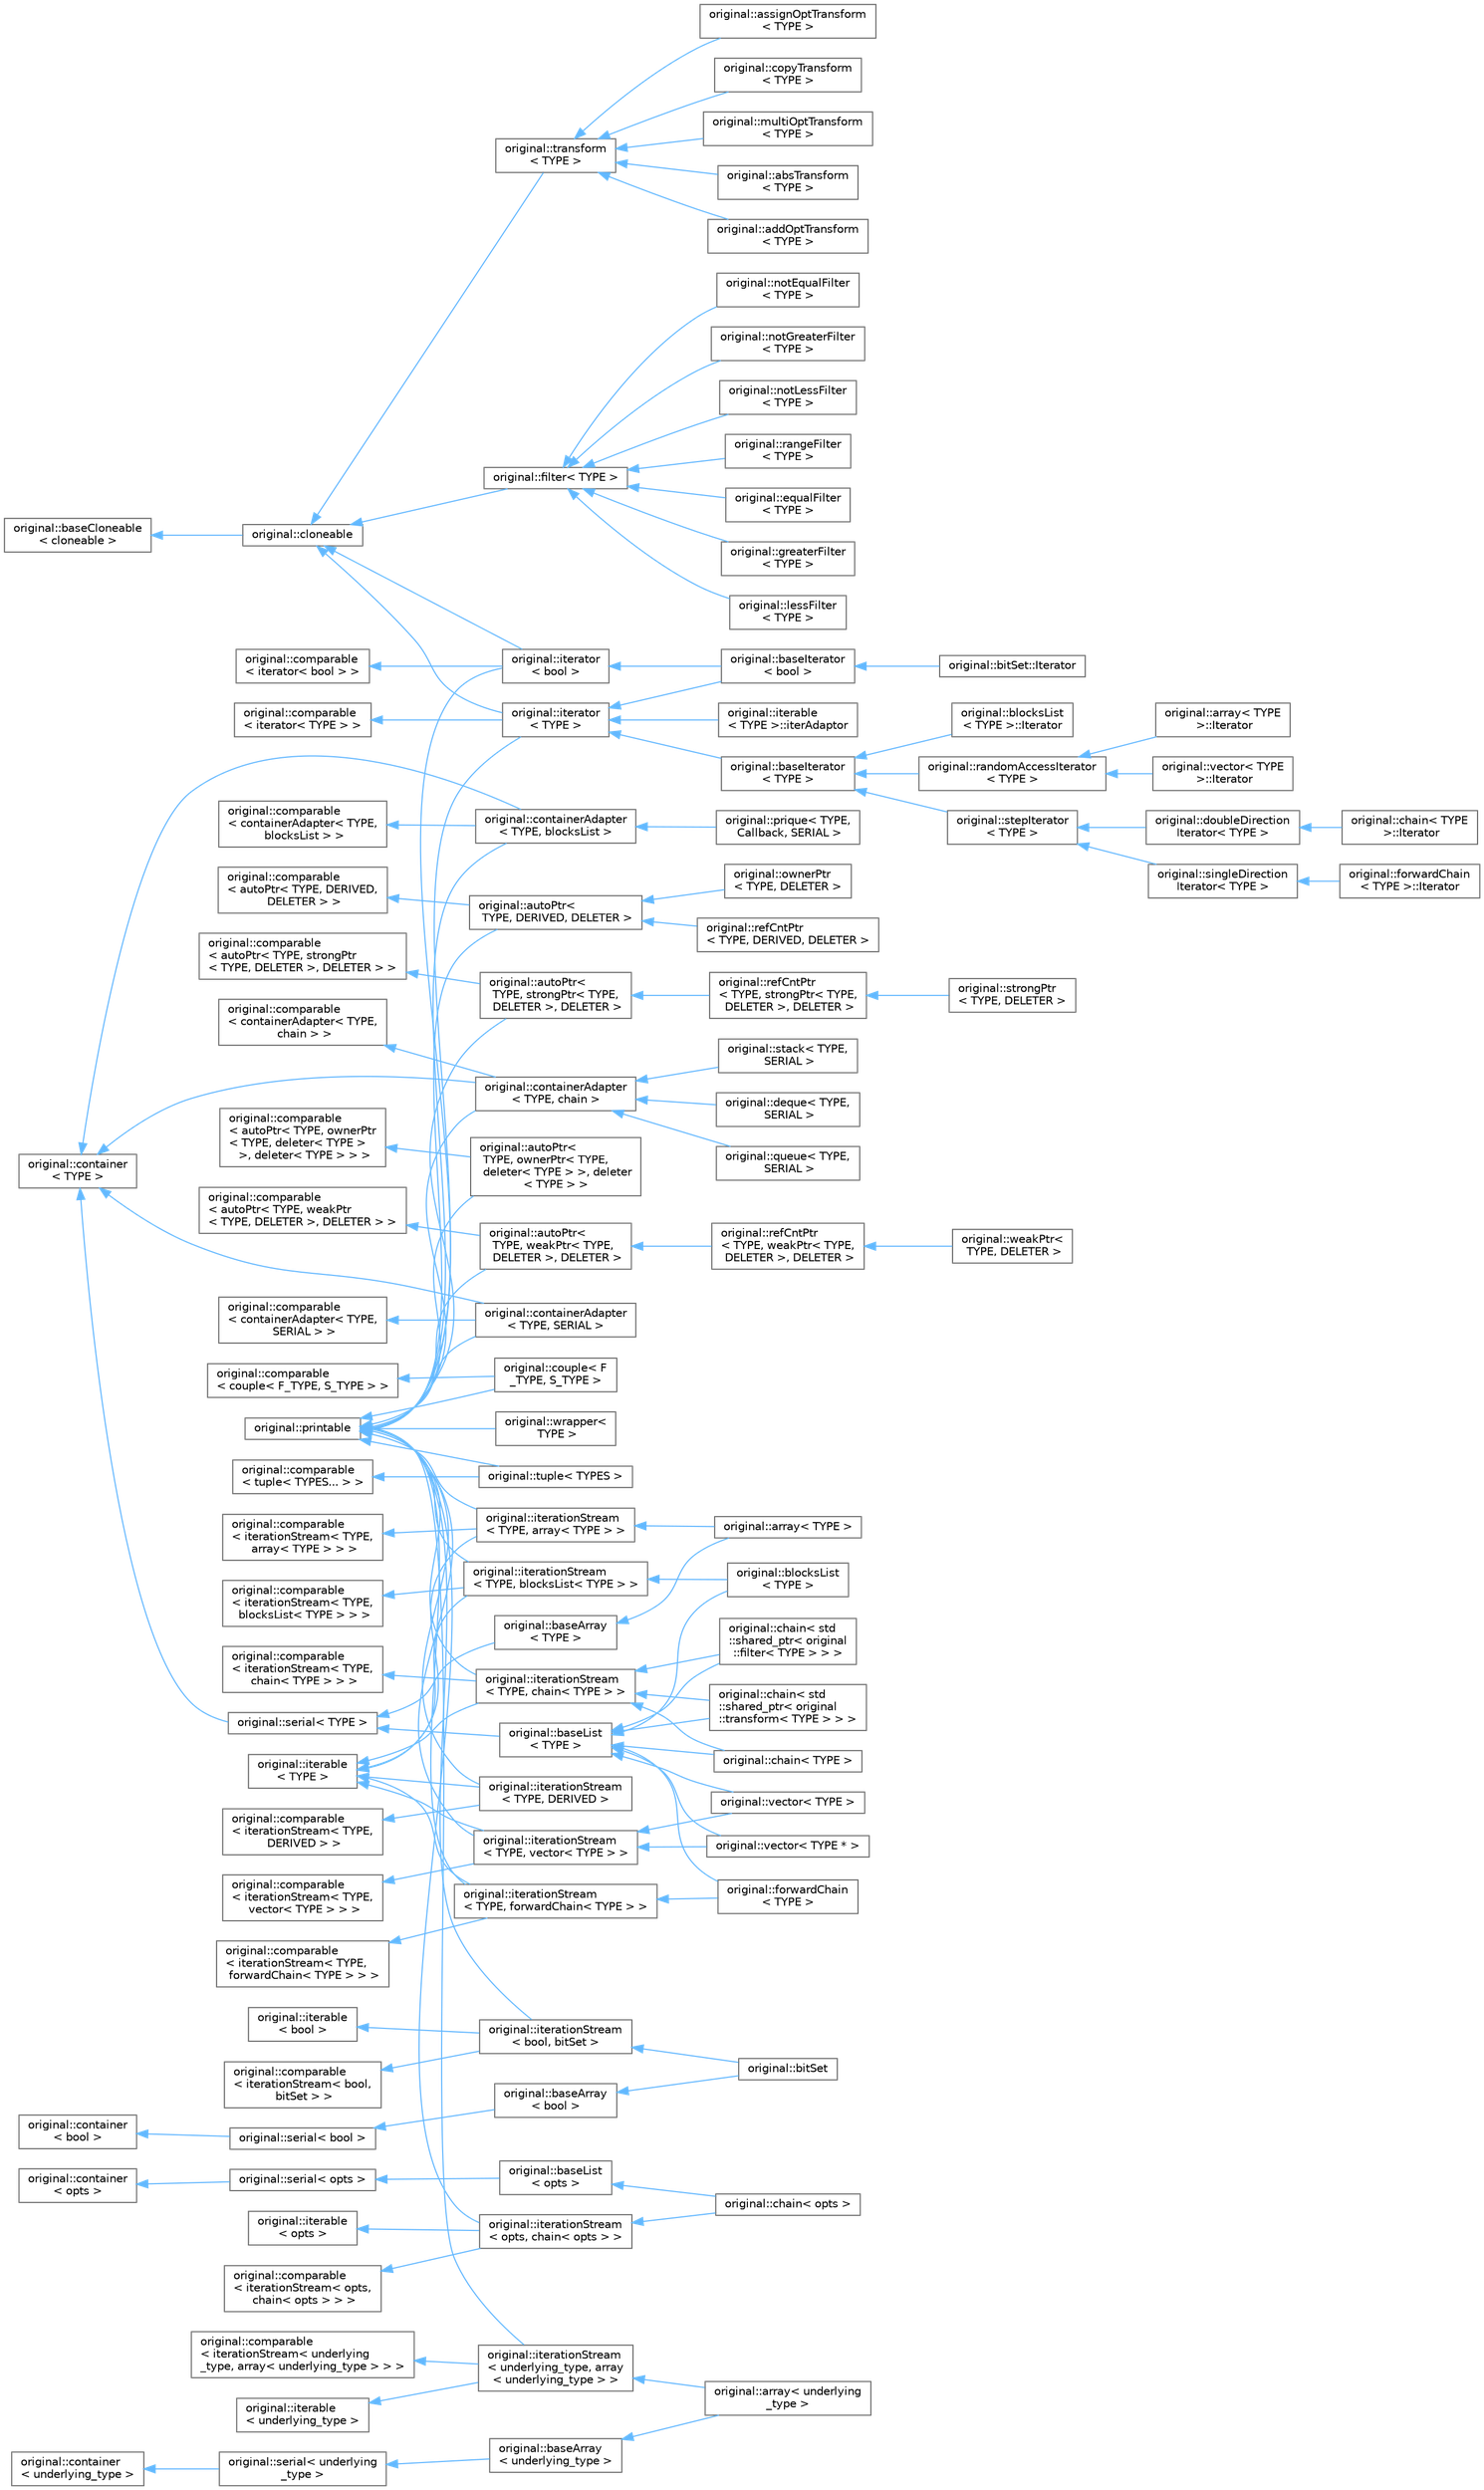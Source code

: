 digraph "Graphical Class Hierarchy"
{
 // LATEX_PDF_SIZE
  bgcolor="transparent";
  edge [fontname=Helvetica,fontsize=10,labelfontname=Helvetica,labelfontsize=10];
  node [fontname=Helvetica,fontsize=10,shape=box,height=0.2,width=0.4];
  rankdir="LR";
  Node0 [id="Node000000",label="original::baseCloneable\l\< cloneable \>",height=0.2,width=0.4,color="grey40", fillcolor="white", style="filled",URL="$classoriginal_1_1base_cloneable.html",tooltip=" "];
  Node0 -> Node1 [id="edge1_Node000000_Node000001",dir="back",color="steelblue1",style="solid",tooltip=" "];
  Node1 [id="Node000001",label="original::cloneable",height=0.2,width=0.4,color="grey40", fillcolor="white", style="filled",URL="$classoriginal_1_1cloneable.html",tooltip="Concrete cloneable class with custom cloning behavior."];
  Node1 -> Node2 [id="edge2_Node000001_Node000002",dir="back",color="steelblue1",style="solid",tooltip=" "];
  Node2 [id="Node000002",label="original::iterator\l\< bool \>",height=0.2,width=0.4,color="grey40", fillcolor="white", style="filled",URL="$classoriginal_1_1iterator.html",tooltip=" "];
  Node2 -> Node3 [id="edge3_Node000002_Node000003",dir="back",color="steelblue1",style="solid",tooltip=" "];
  Node3 [id="Node000003",label="original::baseIterator\l\< bool \>",height=0.2,width=0.4,color="grey40", fillcolor="white", style="filled",URL="$classoriginal_1_1base_iterator.html",tooltip=" "];
  Node3 -> Node4 [id="edge4_Node000003_Node000004",dir="back",color="steelblue1",style="solid",tooltip=" "];
  Node4 [id="Node000004",label="original::bitSet::Iterator",height=0.2,width=0.4,color="grey40", fillcolor="white", style="filled",URL="$classoriginal_1_1bit_set_1_1_iterator.html",tooltip="An iterator for traversing the bits in a bitSet."];
  Node1 -> Node95 [id="edge5_Node000001_Node000095",dir="back",color="steelblue1",style="solid",tooltip=" "];
  Node95 [id="Node000095",label="original::filter\< TYPE \>",height=0.2,width=0.4,color="grey40", fillcolor="white", style="filled",URL="$classoriginal_1_1filter.html",tooltip="Base class for filter operations."];
  Node95 -> Node96 [id="edge6_Node000095_Node000096",dir="back",color="steelblue1",style="solid",tooltip=" "];
  Node96 [id="Node000096",label="original::equalFilter\l\< TYPE \>",height=0.2,width=0.4,color="grey40", fillcolor="white", style="filled",URL="$classoriginal_1_1equal_filter.html",tooltip="A filter that checks if an element is equal to a target value."];
  Node95 -> Node97 [id="edge7_Node000095_Node000097",dir="back",color="steelblue1",style="solid",tooltip=" "];
  Node97 [id="Node000097",label="original::greaterFilter\l\< TYPE \>",height=0.2,width=0.4,color="grey40", fillcolor="white", style="filled",URL="$classoriginal_1_1greater_filter.html",tooltip="A filter that checks if an element is greater than a target value."];
  Node95 -> Node98 [id="edge8_Node000095_Node000098",dir="back",color="steelblue1",style="solid",tooltip=" "];
  Node98 [id="Node000098",label="original::lessFilter\l\< TYPE \>",height=0.2,width=0.4,color="grey40", fillcolor="white", style="filled",URL="$classoriginal_1_1less_filter.html",tooltip="A filter that checks if an element is less than a target value."];
  Node95 -> Node99 [id="edge9_Node000095_Node000099",dir="back",color="steelblue1",style="solid",tooltip=" "];
  Node99 [id="Node000099",label="original::notEqualFilter\l\< TYPE \>",height=0.2,width=0.4,color="grey40", fillcolor="white", style="filled",URL="$classoriginal_1_1not_equal_filter.html",tooltip="A filter that checks if an element is not equal to a target value."];
  Node95 -> Node100 [id="edge10_Node000095_Node000100",dir="back",color="steelblue1",style="solid",tooltip=" "];
  Node100 [id="Node000100",label="original::notGreaterFilter\l\< TYPE \>",height=0.2,width=0.4,color="grey40", fillcolor="white", style="filled",URL="$classoriginal_1_1not_greater_filter.html",tooltip="A filter that checks if an element is less than or equal to a target value."];
  Node95 -> Node101 [id="edge11_Node000095_Node000101",dir="back",color="steelblue1",style="solid",tooltip=" "];
  Node101 [id="Node000101",label="original::notLessFilter\l\< TYPE \>",height=0.2,width=0.4,color="grey40", fillcolor="white", style="filled",URL="$classoriginal_1_1not_less_filter.html",tooltip="A filter that checks if an element is greater than or equal to a target value."];
  Node95 -> Node102 [id="edge12_Node000095_Node000102",dir="back",color="steelblue1",style="solid",tooltip=" "];
  Node102 [id="Node000102",label="original::rangeFilter\l\< TYPE \>",height=0.2,width=0.4,color="grey40", fillcolor="white", style="filled",URL="$classoriginal_1_1range_filter.html",tooltip="A filter that checks if an element lies within a specified range."];
  Node1 -> Node5 [id="edge13_Node000001_Node000005",dir="back",color="steelblue1",style="solid",tooltip=" "];
  Node5 [id="Node000005",label="original::iterator\l\< TYPE \>",height=0.2,width=0.4,color="grey40", fillcolor="white", style="filled",URL="$classoriginal_1_1iterator.html",tooltip="Base iterator interface that supports common operations for iteration."];
  Node5 -> Node3 [id="edge14_Node000005_Node000003",dir="back",color="steelblue1",style="solid",tooltip=" "];
  Node5 -> Node6 [id="edge15_Node000005_Node000006",dir="back",color="steelblue1",style="solid",tooltip=" "];
  Node6 [id="Node000006",label="original::baseIterator\l\< TYPE \>",height=0.2,width=0.4,color="grey40", fillcolor="white", style="filled",URL="$classoriginal_1_1base_iterator.html",tooltip="A base class for basic iterators."];
  Node6 -> Node7 [id="edge16_Node000006_Node000007",dir="back",color="steelblue1",style="solid",tooltip=" "];
  Node7 [id="Node000007",label="original::blocksList\l\< TYPE \>::Iterator",height=0.2,width=0.4,color="grey40", fillcolor="white", style="filled",URL="$classoriginal_1_1blocks_list_1_1_iterator.html",tooltip="Iterator for blocksList, supports forward and backward iteration."];
  Node6 -> Node8 [id="edge17_Node000006_Node000008",dir="back",color="steelblue1",style="solid",tooltip=" "];
  Node8 [id="Node000008",label="original::randomAccessIterator\l\< TYPE \>",height=0.2,width=0.4,color="grey40", fillcolor="white", style="filled",URL="$classoriginal_1_1random_access_iterator.html",tooltip="Abstract base class for random-access iterators."];
  Node8 -> Node9 [id="edge18_Node000008_Node000009",dir="back",color="steelblue1",style="solid",tooltip=" "];
  Node9 [id="Node000009",label="original::array\< TYPE\l \>::Iterator",height=0.2,width=0.4,color="grey40", fillcolor="white", style="filled",URL="$classoriginal_1_1array_1_1_iterator.html",tooltip="Iterator for the array class that supports random access."];
  Node8 -> Node10 [id="edge19_Node000008_Node000010",dir="back",color="steelblue1",style="solid",tooltip=" "];
  Node10 [id="Node000010",label="original::vector\< TYPE\l \>::Iterator",height=0.2,width=0.4,color="grey40", fillcolor="white", style="filled",URL="$classoriginal_1_1vector_1_1_iterator.html",tooltip="Random access iterator implementation for vector."];
  Node6 -> Node11 [id="edge20_Node000006_Node000011",dir="back",color="steelblue1",style="solid",tooltip=" "];
  Node11 [id="Node000011",label="original::stepIterator\l\< TYPE \>",height=0.2,width=0.4,color="grey40", fillcolor="white", style="filled",URL="$classoriginal_1_1step_iterator.html",tooltip="Abstract base class for step iterators."];
  Node11 -> Node12 [id="edge21_Node000011_Node000012",dir="back",color="steelblue1",style="solid",tooltip=" "];
  Node12 [id="Node000012",label="original::doubleDirection\lIterator\< TYPE \>",height=0.2,width=0.4,color="grey40", fillcolor="white", style="filled",URL="$classoriginal_1_1double_direction_iterator.html",tooltip="Abstract base class for double-direction iterators."];
  Node12 -> Node13 [id="edge22_Node000012_Node000013",dir="back",color="steelblue1",style="solid",tooltip=" "];
  Node13 [id="Node000013",label="original::chain\< TYPE\l \>::Iterator",height=0.2,width=0.4,color="grey40", fillcolor="white", style="filled",URL="$classoriginal_1_1chain_1_1_iterator.html",tooltip="Bidirectional iterator implementation for chain."];
  Node11 -> Node14 [id="edge23_Node000011_Node000014",dir="back",color="steelblue1",style="solid",tooltip=" "];
  Node14 [id="Node000014",label="original::singleDirection\lIterator\< TYPE \>",height=0.2,width=0.4,color="grey40", fillcolor="white", style="filled",URL="$classoriginal_1_1single_direction_iterator.html",tooltip="Abstract base class for single-direction iterators."];
  Node14 -> Node15 [id="edge24_Node000014_Node000015",dir="back",color="steelblue1",style="solid",tooltip=" "];
  Node15 [id="Node000015",label="original::forwardChain\l\< TYPE \>::Iterator",height=0.2,width=0.4,color="grey40", fillcolor="white", style="filled",URL="$classoriginal_1_1forward_chain_1_1_iterator.html",tooltip="Iterator for forwardChain, supports single-direction traversal."];
  Node5 -> Node16 [id="edge25_Node000005_Node000016",dir="back",color="steelblue1",style="solid",tooltip=" "];
  Node16 [id="Node000016",label="original::iterable\l\< TYPE \>::iterAdaptor",height=0.2,width=0.4,color="grey40", fillcolor="white", style="filled",URL="$classoriginal_1_1iterable_1_1iter_adaptor.html",tooltip="An iterator adapter for the iterable container."];
  Node1 -> Node103 [id="edge26_Node000001_Node000103",dir="back",color="steelblue1",style="solid",tooltip=" "];
  Node103 [id="Node000103",label="original::transform\l\< TYPE \>",height=0.2,width=0.4,color="grey40", fillcolor="white", style="filled",URL="$classoriginal_1_1transform.html",tooltip="Base class for transformation operations."];
  Node103 -> Node104 [id="edge27_Node000103_Node000104",dir="back",color="steelblue1",style="solid",tooltip=" "];
  Node104 [id="Node000104",label="original::absTransform\l\< TYPE \>",height=0.2,width=0.4,color="grey40", fillcolor="white", style="filled",URL="$classoriginal_1_1abs_transform.html",tooltip="Transformation that converts an element to its absolute value."];
  Node103 -> Node105 [id="edge28_Node000103_Node000105",dir="back",color="steelblue1",style="solid",tooltip=" "];
  Node105 [id="Node000105",label="original::addOptTransform\l\< TYPE \>",height=0.2,width=0.4,color="grey40", fillcolor="white", style="filled",URL="$classoriginal_1_1add_opt_transform.html",tooltip="Transformation that adds a given value to an element."];
  Node103 -> Node106 [id="edge29_Node000103_Node000106",dir="back",color="steelblue1",style="solid",tooltip=" "];
  Node106 [id="Node000106",label="original::assignOptTransform\l\< TYPE \>",height=0.2,width=0.4,color="grey40", fillcolor="white", style="filled",URL="$classoriginal_1_1assign_opt_transform.html",tooltip="Transformation that assigns a specified value to an element."];
  Node103 -> Node107 [id="edge30_Node000103_Node000107",dir="back",color="steelblue1",style="solid",tooltip=" "];
  Node107 [id="Node000107",label="original::copyTransform\l\< TYPE \>",height=0.2,width=0.4,color="grey40", fillcolor="white", style="filled",URL="$classoriginal_1_1copy_transform.html",tooltip="Transformation that copies an element into a container."];
  Node103 -> Node108 [id="edge31_Node000103_Node000108",dir="back",color="steelblue1",style="solid",tooltip=" "];
  Node108 [id="Node000108",label="original::multiOptTransform\l\< TYPE \>",height=0.2,width=0.4,color="grey40", fillcolor="white", style="filled",URL="$classoriginal_1_1multi_opt_transform.html",tooltip="Transformation that multiplies an element by a given value."];
  Node88 [id="Node000088",label="original::comparable\l\< autoPtr\< TYPE, DERIVED,\l DELETER \> \>",height=0.2,width=0.4,color="grey40", fillcolor="white", style="filled",URL="$classoriginal_1_1comparable.html",tooltip=" "];
  Node88 -> Node85 [id="edge32_Node000088_Node000085",dir="back",color="steelblue1",style="solid",tooltip=" "];
  Node85 [id="Node000085",label="original::autoPtr\<\l TYPE, DERIVED, DELETER \>",height=0.2,width=0.4,color="grey40", fillcolor="white", style="filled",URL="$classoriginal_1_1auto_ptr.html",tooltip="Base smart pointer with reference counting."];
  Node85 -> Node86 [id="edge33_Node000085_Node000086",dir="back",color="steelblue1",style="solid",tooltip=" "];
  Node86 [id="Node000086",label="original::ownerPtr\l\< TYPE, DELETER \>",height=0.2,width=0.4,color="grey40", fillcolor="white", style="filled",URL="$classoriginal_1_1owner_ptr.html",tooltip="Unique ownership smart pointer with move semantics."];
  Node85 -> Node87 [id="edge34_Node000085_Node000087",dir="back",color="steelblue1",style="solid",tooltip=" "];
  Node87 [id="Node000087",label="original::refCntPtr\l\< TYPE, DERIVED, DELETER \>",height=0.2,width=0.4,color="grey40", fillcolor="white", style="filled",URL="$classoriginal_1_1ref_cnt_ptr.html",tooltip="Base class for reference-counted pointers."];
  Node20 [id="Node000020",label="original::comparable\l\< autoPtr\< TYPE, ownerPtr\l\< TYPE, deleter\< TYPE \>\l \>, deleter\< TYPE \> \> \>",height=0.2,width=0.4,color="grey40", fillcolor="white", style="filled",URL="$classoriginal_1_1comparable.html",tooltip=" "];
  Node20 -> Node19 [id="edge35_Node000020_Node000019",dir="back",color="steelblue1",style="solid",tooltip=" "];
  Node19 [id="Node000019",label="original::autoPtr\<\l TYPE, ownerPtr\< TYPE,\l deleter\< TYPE \> \>, deleter\l\< TYPE \> \>",height=0.2,width=0.4,color="grey40", fillcolor="white", style="filled",URL="$classoriginal_1_1auto_ptr.html",tooltip=" "];
  Node24 [id="Node000024",label="original::comparable\l\< autoPtr\< TYPE, strongPtr\l\< TYPE, DELETER \>, DELETER \> \>",height=0.2,width=0.4,color="grey40", fillcolor="white", style="filled",URL="$classoriginal_1_1comparable.html",tooltip=" "];
  Node24 -> Node21 [id="edge36_Node000024_Node000021",dir="back",color="steelblue1",style="solid",tooltip=" "];
  Node21 [id="Node000021",label="original::autoPtr\<\l TYPE, strongPtr\< TYPE,\l DELETER \>, DELETER \>",height=0.2,width=0.4,color="grey40", fillcolor="white", style="filled",URL="$classoriginal_1_1auto_ptr.html",tooltip=" "];
  Node21 -> Node22 [id="edge37_Node000021_Node000022",dir="back",color="steelblue1",style="solid",tooltip=" "];
  Node22 [id="Node000022",label="original::refCntPtr\l\< TYPE, strongPtr\< TYPE,\l DELETER \>, DELETER \>",height=0.2,width=0.4,color="grey40", fillcolor="white", style="filled",URL="$classoriginal_1_1ref_cnt_ptr.html",tooltip=" "];
  Node22 -> Node23 [id="edge38_Node000022_Node000023",dir="back",color="steelblue1",style="solid",tooltip=" "];
  Node23 [id="Node000023",label="original::strongPtr\l\< TYPE, DELETER \>",height=0.2,width=0.4,color="grey40", fillcolor="white", style="filled",URL="$classoriginal_1_1strong_ptr.html",tooltip="Shared ownership smart pointer with strong references."];
  Node28 [id="Node000028",label="original::comparable\l\< autoPtr\< TYPE, weakPtr\l\< TYPE, DELETER \>, DELETER \> \>",height=0.2,width=0.4,color="grey40", fillcolor="white", style="filled",URL="$classoriginal_1_1comparable.html",tooltip=" "];
  Node28 -> Node25 [id="edge39_Node000028_Node000025",dir="back",color="steelblue1",style="solid",tooltip=" "];
  Node25 [id="Node000025",label="original::autoPtr\<\l TYPE, weakPtr\< TYPE,\l DELETER \>, DELETER \>",height=0.2,width=0.4,color="grey40", fillcolor="white", style="filled",URL="$classoriginal_1_1auto_ptr.html",tooltip=" "];
  Node25 -> Node26 [id="edge40_Node000025_Node000026",dir="back",color="steelblue1",style="solid",tooltip=" "];
  Node26 [id="Node000026",label="original::refCntPtr\l\< TYPE, weakPtr\< TYPE,\l DELETER \>, DELETER \>",height=0.2,width=0.4,color="grey40", fillcolor="white", style="filled",URL="$classoriginal_1_1ref_cnt_ptr.html",tooltip=" "];
  Node26 -> Node27 [id="edge41_Node000026_Node000027",dir="back",color="steelblue1",style="solid",tooltip=" "];
  Node27 [id="Node000027",label="original::weakPtr\<\l TYPE, DELETER \>",height=0.2,width=0.4,color="grey40", fillcolor="white", style="filled",URL="$classoriginal_1_1weak_ptr.html",tooltip="Non-owning reference to shared resource."];
  Node37 [id="Node000037",label="original::comparable\l\< containerAdapter\< TYPE,\l blocksList \> \>",height=0.2,width=0.4,color="grey40", fillcolor="white", style="filled",URL="$classoriginal_1_1comparable.html",tooltip=" "];
  Node37 -> Node35 [id="edge42_Node000037_Node000035",dir="back",color="steelblue1",style="solid",tooltip=" "];
  Node35 [id="Node000035",label="original::containerAdapter\l\< TYPE, blocksList \>",height=0.2,width=0.4,color="grey40", fillcolor="white", style="filled",URL="$classoriginal_1_1container_adapter.html",tooltip=" "];
  Node35 -> Node36 [id="edge43_Node000035_Node000036",dir="back",color="steelblue1",style="solid",tooltip=" "];
  Node36 [id="Node000036",label="original::prique\< TYPE,\l Callback, SERIAL \>",height=0.2,width=0.4,color="grey40", fillcolor="white", style="filled",URL="$classoriginal_1_1prique.html",tooltip="Heap-based priority queue container."];
  Node33 [id="Node000033",label="original::comparable\l\< containerAdapter\< TYPE,\l chain \> \>",height=0.2,width=0.4,color="grey40", fillcolor="white", style="filled",URL="$classoriginal_1_1comparable.html",tooltip=" "];
  Node33 -> Node29 [id="edge44_Node000033_Node000029",dir="back",color="steelblue1",style="solid",tooltip=" "];
  Node29 [id="Node000029",label="original::containerAdapter\l\< TYPE, chain \>",height=0.2,width=0.4,color="grey40", fillcolor="white", style="filled",URL="$classoriginal_1_1container_adapter.html",tooltip=" "];
  Node29 -> Node30 [id="edge45_Node000029_Node000030",dir="back",color="steelblue1",style="solid",tooltip=" "];
  Node30 [id="Node000030",label="original::deque\< TYPE,\l SERIAL \>",height=0.2,width=0.4,color="grey40", fillcolor="white", style="filled",URL="$classoriginal_1_1deque.html",tooltip="Double-ended queue container adapter."];
  Node29 -> Node31 [id="edge46_Node000029_Node000031",dir="back",color="steelblue1",style="solid",tooltip=" "];
  Node31 [id="Node000031",label="original::queue\< TYPE,\l SERIAL \>",height=0.2,width=0.4,color="grey40", fillcolor="white", style="filled",URL="$classoriginal_1_1queue.html",tooltip="First-In-First-Out (FIFO) container adapter <TYPE, SERIAL>"];
  Node29 -> Node32 [id="edge47_Node000029_Node000032",dir="back",color="steelblue1",style="solid",tooltip=" "];
  Node32 [id="Node000032",label="original::stack\< TYPE,\l SERIAL \>",height=0.2,width=0.4,color="grey40", fillcolor="white", style="filled",URL="$classoriginal_1_1stack.html",tooltip="Last-In-First-Out (LIFO) container adapter <TYPE, SERIAL>"];
  Node39 [id="Node000039",label="original::comparable\l\< containerAdapter\< TYPE,\l SERIAL \> \>",height=0.2,width=0.4,color="grey40", fillcolor="white", style="filled",URL="$classoriginal_1_1comparable.html",tooltip=" "];
  Node39 -> Node38 [id="edge48_Node000039_Node000038",dir="back",color="steelblue1",style="solid",tooltip=" "];
  Node38 [id="Node000038",label="original::containerAdapter\l\< TYPE, SERIAL \>",height=0.2,width=0.4,color="grey40", fillcolor="white", style="filled",URL="$classoriginal_1_1container_adapter.html",tooltip="Adapter class that provides unified interface for various container types."];
  Node90 [id="Node000090",label="original::comparable\l\< couple\< F_TYPE, S_TYPE \> \>",height=0.2,width=0.4,color="grey40", fillcolor="white", style="filled",URL="$classoriginal_1_1comparable.html",tooltip=" "];
  Node90 -> Node89 [id="edge49_Node000090_Node000089",dir="back",color="steelblue1",style="solid",tooltip=" "];
  Node89 [id="Node000089",label="original::couple\< F\l_TYPE, S_TYPE \>",height=0.2,width=0.4,color="grey40", fillcolor="white", style="filled",URL="$classoriginal_1_1couple.html",tooltip="Container for two heterogeneous elements."];
  Node69 [id="Node000069",label="original::comparable\l\< iterationStream\< bool,\l bitSet \> \>",height=0.2,width=0.4,color="grey40", fillcolor="white", style="filled",URL="$classoriginal_1_1comparable.html",tooltip=" "];
  Node69 -> Node64 [id="edge50_Node000069_Node000064",dir="back",color="steelblue1",style="solid",tooltip=" "];
  Node64 [id="Node000064",label="original::iterationStream\l\< bool, bitSet \>",height=0.2,width=0.4,color="grey40", fillcolor="white", style="filled",URL="$classoriginal_1_1iteration_stream.html",tooltip=" "];
  Node64 -> Node65 [id="edge51_Node000064_Node000065",dir="back",color="steelblue1",style="solid",tooltip=" "];
  Node65 [id="Node000065",label="original::bitSet",height=0.2,width=0.4,color="grey40", fillcolor="white", style="filled",URL="$classoriginal_1_1bit_set.html",tooltip="A class representing a set of bits, offering functionality to manipulate and query individual bits."];
  Node83 [id="Node000083",label="original::comparable\l\< iterationStream\< opts,\l chain\< opts \> \> \>",height=0.2,width=0.4,color="grey40", fillcolor="white", style="filled",URL="$classoriginal_1_1comparable.html",tooltip=" "];
  Node83 -> Node78 [id="edge52_Node000083_Node000078",dir="back",color="steelblue1",style="solid",tooltip=" "];
  Node78 [id="Node000078",label="original::iterationStream\l\< opts, chain\< opts \> \>",height=0.2,width=0.4,color="grey40", fillcolor="white", style="filled",URL="$classoriginal_1_1iteration_stream.html",tooltip=" "];
  Node78 -> Node79 [id="edge53_Node000078_Node000079",dir="back",color="steelblue1",style="solid",tooltip=" "];
  Node79 [id="Node000079",label="original::chain\< opts \>",height=0.2,width=0.4,color="grey40", fillcolor="white", style="filled",URL="$classoriginal_1_1chain.html",tooltip=" "];
  Node44 [id="Node000044",label="original::comparable\l\< iterationStream\< TYPE,\l array\< TYPE \> \> \>",height=0.2,width=0.4,color="grey40", fillcolor="white", style="filled",URL="$classoriginal_1_1comparable.html",tooltip=" "];
  Node44 -> Node43 [id="edge54_Node000044_Node000043",dir="back",color="steelblue1",style="solid",tooltip=" "];
  Node43 [id="Node000043",label="original::iterationStream\l\< TYPE, array\< TYPE \> \>",height=0.2,width=0.4,color="grey40", fillcolor="white", style="filled",URL="$classoriginal_1_1iteration_stream.html",tooltip=" "];
  Node43 -> Node42 [id="edge55_Node000043_Node000042",dir="back",color="steelblue1",style="solid",tooltip=" "];
  Node42 [id="Node000042",label="original::array\< TYPE \>",height=0.2,width=0.4,color="grey40", fillcolor="white", style="filled",URL="$classoriginal_1_1array.html",tooltip="A fixed-size array container with random access."];
  Node61 [id="Node000061",label="original::comparable\l\< iterationStream\< TYPE,\l blocksList\< TYPE \> \> \>",height=0.2,width=0.4,color="grey40", fillcolor="white", style="filled",URL="$classoriginal_1_1comparable.html",tooltip=" "];
  Node61 -> Node46 [id="edge56_Node000061_Node000046",dir="back",color="steelblue1",style="solid",tooltip=" "];
  Node46 [id="Node000046",label="original::iterationStream\l\< TYPE, blocksList\< TYPE \> \>",height=0.2,width=0.4,color="grey40", fillcolor="white", style="filled",URL="$classoriginal_1_1iteration_stream.html",tooltip=" "];
  Node46 -> Node47 [id="edge57_Node000046_Node000047",dir="back",color="steelblue1",style="solid",tooltip=" "];
  Node47 [id="Node000047",label="original::blocksList\l\< TYPE \>",height=0.2,width=0.4,color="grey40", fillcolor="white", style="filled",URL="$classoriginal_1_1blocks_list.html",tooltip="A block-based list implementation."];
  Node53 [id="Node000053",label="original::comparable\l\< iterationStream\< TYPE,\l chain\< TYPE \> \> \>",height=0.2,width=0.4,color="grey40", fillcolor="white", style="filled",URL="$classoriginal_1_1comparable.html",tooltip=" "];
  Node53 -> Node50 [id="edge58_Node000053_Node000050",dir="back",color="steelblue1",style="solid",tooltip=" "];
  Node50 [id="Node000050",label="original::iterationStream\l\< TYPE, chain\< TYPE \> \>",height=0.2,width=0.4,color="grey40", fillcolor="white", style="filled",URL="$classoriginal_1_1iteration_stream.html",tooltip=" "];
  Node50 -> Node49 [id="edge59_Node000050_Node000049",dir="back",color="steelblue1",style="solid",tooltip=" "];
  Node49 [id="Node000049",label="original::chain\< std\l::shared_ptr\< original\l::filter\< TYPE \> \> \>",height=0.2,width=0.4,color="grey40", fillcolor="white", style="filled",URL="$classoriginal_1_1chain.html",tooltip=" "];
  Node50 -> Node51 [id="edge60_Node000050_Node000051",dir="back",color="steelblue1",style="solid",tooltip=" "];
  Node51 [id="Node000051",label="original::chain\< std\l::shared_ptr\< original\l::transform\< TYPE \> \> \>",height=0.2,width=0.4,color="grey40", fillcolor="white", style="filled",URL="$classoriginal_1_1chain.html",tooltip=" "];
  Node50 -> Node52 [id="edge61_Node000050_Node000052",dir="back",color="steelblue1",style="solid",tooltip=" "];
  Node52 [id="Node000052",label="original::chain\< TYPE \>",height=0.2,width=0.4,color="grey40", fillcolor="white", style="filled",URL="$classoriginal_1_1chain.html",tooltip="Non-cyclic doubly linked list container."];
  Node63 [id="Node000063",label="original::comparable\l\< iterationStream\< TYPE,\l DERIVED \> \>",height=0.2,width=0.4,color="grey40", fillcolor="white", style="filled",URL="$classoriginal_1_1comparable.html",tooltip=" "];
  Node63 -> Node62 [id="edge62_Node000063_Node000062",dir="back",color="steelblue1",style="solid",tooltip=" "];
  Node62 [id="Node000062",label="original::iterationStream\l\< TYPE, DERIVED \>",height=0.2,width=0.4,color="grey40", fillcolor="white", style="filled",URL="$classoriginal_1_1iteration_stream.html",tooltip="A stream class that allows iteration, comparison, and printing."];
  Node60 [id="Node000060",label="original::comparable\l\< iterationStream\< TYPE,\l forwardChain\< TYPE \> \> \>",height=0.2,width=0.4,color="grey40", fillcolor="white", style="filled",URL="$classoriginal_1_1comparable.html",tooltip=" "];
  Node60 -> Node59 [id="edge63_Node000060_Node000059",dir="back",color="steelblue1",style="solid",tooltip=" "];
  Node59 [id="Node000059",label="original::iterationStream\l\< TYPE, forwardChain\< TYPE \> \>",height=0.2,width=0.4,color="grey40", fillcolor="white", style="filled",URL="$classoriginal_1_1iteration_stream.html",tooltip=" "];
  Node59 -> Node58 [id="edge64_Node000059_Node000058",dir="back",color="steelblue1",style="solid",tooltip=" "];
  Node58 [id="Node000058",label="original::forwardChain\l\< TYPE \>",height=0.2,width=0.4,color="grey40", fillcolor="white", style="filled",URL="$classoriginal_1_1forward_chain.html",tooltip="A singly linked list implementation."];
  Node57 [id="Node000057",label="original::comparable\l\< iterationStream\< TYPE,\l vector\< TYPE \> \> \>",height=0.2,width=0.4,color="grey40", fillcolor="white", style="filled",URL="$classoriginal_1_1comparable.html",tooltip=" "];
  Node57 -> Node55 [id="edge65_Node000057_Node000055",dir="back",color="steelblue1",style="solid",tooltip=" "];
  Node55 [id="Node000055",label="original::iterationStream\l\< TYPE, vector\< TYPE \> \>",height=0.2,width=0.4,color="grey40", fillcolor="white", style="filled",URL="$classoriginal_1_1iteration_stream.html",tooltip=" "];
  Node55 -> Node54 [id="edge66_Node000055_Node000054",dir="back",color="steelblue1",style="solid",tooltip=" "];
  Node54 [id="Node000054",label="original::vector\< TYPE * \>",height=0.2,width=0.4,color="grey40", fillcolor="white", style="filled",URL="$classoriginal_1_1vector.html",tooltip=" "];
  Node55 -> Node56 [id="edge67_Node000055_Node000056",dir="back",color="steelblue1",style="solid",tooltip=" "];
  Node56 [id="Node000056",label="original::vector\< TYPE \>",height=0.2,width=0.4,color="grey40", fillcolor="white", style="filled",URL="$classoriginal_1_1vector.html",tooltip="Dynamic array container with amortized constant time operations."];
  Node76 [id="Node000076",label="original::comparable\l\< iterationStream\< underlying\l_type, array\< underlying_type \> \> \>",height=0.2,width=0.4,color="grey40", fillcolor="white", style="filled",URL="$classoriginal_1_1comparable.html",tooltip=" "];
  Node76 -> Node71 [id="edge68_Node000076_Node000071",dir="back",color="steelblue1",style="solid",tooltip=" "];
  Node71 [id="Node000071",label="original::iterationStream\l\< underlying_type, array\l\< underlying_type \> \>",height=0.2,width=0.4,color="grey40", fillcolor="white", style="filled",URL="$classoriginal_1_1iteration_stream.html",tooltip=" "];
  Node71 -> Node72 [id="edge69_Node000071_Node000072",dir="back",color="steelblue1",style="solid",tooltip=" "];
  Node72 [id="Node000072",label="original::array\< underlying\l_type \>",height=0.2,width=0.4,color="grey40", fillcolor="white", style="filled",URL="$classoriginal_1_1array.html",tooltip=" "];
  Node94 [id="Node000094",label="original::comparable\l\< iterator\< bool \> \>",height=0.2,width=0.4,color="grey40", fillcolor="white", style="filled",URL="$classoriginal_1_1comparable.html",tooltip=" "];
  Node94 -> Node2 [id="edge70_Node000094_Node000002",dir="back",color="steelblue1",style="solid",tooltip=" "];
  Node17 [id="Node000017",label="original::comparable\l\< iterator\< TYPE \> \>",height=0.2,width=0.4,color="grey40", fillcolor="white", style="filled",URL="$classoriginal_1_1comparable.html",tooltip=" "];
  Node17 -> Node5 [id="edge71_Node000017_Node000005",dir="back",color="steelblue1",style="solid",tooltip=" "];
  Node92 [id="Node000092",label="original::comparable\l\< tuple\< TYPES... \> \>",height=0.2,width=0.4,color="grey40", fillcolor="white", style="filled",URL="$classoriginal_1_1comparable.html",tooltip=" "];
  Node92 -> Node91 [id="edge72_Node000092_Node000091",dir="back",color="steelblue1",style="solid",tooltip=" "];
  Node91 [id="Node000091",label="original::tuple\< TYPES \>",height=0.2,width=0.4,color="grey40", fillcolor="white", style="filled",URL="$classoriginal_1_1tuple.html",tooltip="A fixed-size heterogeneous container that stores elements of different types."];
  Node34 [id="Node000034",label="original::container\l\< TYPE \>",height=0.2,width=0.4,color="grey40", fillcolor="white", style="filled",URL="$classoriginal_1_1container.html",tooltip="Abstract base class for containers."];
  Node34 -> Node29 [id="edge73_Node000034_Node000029",dir="back",color="steelblue1",style="solid",tooltip=" "];
  Node34 -> Node35 [id="edge74_Node000034_Node000035",dir="back",color="steelblue1",style="solid",tooltip=" "];
  Node34 -> Node38 [id="edge75_Node000034_Node000038",dir="back",color="steelblue1",style="solid",tooltip=" "];
  Node34 -> Node40 [id="edge76_Node000034_Node000040",dir="back",color="steelblue1",style="solid",tooltip=" "];
  Node40 [id="Node000040",label="original::serial\< TYPE \>",height=0.2,width=0.4,color="grey40", fillcolor="white", style="filled",URL="$classoriginal_1_1serial.html",tooltip="Abstract base class for sequential containers with index-based access."];
  Node40 -> Node41 [id="edge77_Node000040_Node000041",dir="back",color="steelblue1",style="solid",tooltip=" "];
  Node41 [id="Node000041",label="original::baseArray\l\< TYPE \>",height=0.2,width=0.4,color="grey40", fillcolor="white", style="filled",URL="$classoriginal_1_1base_array.html",tooltip="Base class for fixed-size serial containers."];
  Node41 -> Node42 [id="edge78_Node000041_Node000042",dir="back",color="steelblue1",style="solid",tooltip=" "];
  Node40 -> Node48 [id="edge79_Node000040_Node000048",dir="back",color="steelblue1",style="solid",tooltip=" "];
  Node48 [id="Node000048",label="original::baseList\l\< TYPE \>",height=0.2,width=0.4,color="grey40", fillcolor="white", style="filled",URL="$classoriginal_1_1base_list.html",tooltip="Base class for variable-size serial containers."];
  Node48 -> Node49 [id="edge80_Node000048_Node000049",dir="back",color="steelblue1",style="solid",tooltip=" "];
  Node48 -> Node51 [id="edge81_Node000048_Node000051",dir="back",color="steelblue1",style="solid",tooltip=" "];
  Node48 -> Node54 [id="edge82_Node000048_Node000054",dir="back",color="steelblue1",style="solid",tooltip=" "];
  Node48 -> Node47 [id="edge83_Node000048_Node000047",dir="back",color="steelblue1",style="solid",tooltip=" "];
  Node48 -> Node52 [id="edge84_Node000048_Node000052",dir="back",color="steelblue1",style="solid",tooltip=" "];
  Node48 -> Node58 [id="edge85_Node000048_Node000058",dir="back",color="steelblue1",style="solid",tooltip=" "];
  Node48 -> Node56 [id="edge86_Node000048_Node000056",dir="back",color="steelblue1",style="solid",tooltip=" "];
  Node68 [id="Node000068",label="original::container\l\< bool \>",height=0.2,width=0.4,color="grey40", fillcolor="white", style="filled",URL="$classoriginal_1_1container.html",tooltip=" "];
  Node68 -> Node67 [id="edge87_Node000068_Node000067",dir="back",color="steelblue1",style="solid",tooltip=" "];
  Node67 [id="Node000067",label="original::serial\< bool \>",height=0.2,width=0.4,color="grey40", fillcolor="white", style="filled",URL="$classoriginal_1_1serial.html",tooltip=" "];
  Node67 -> Node66 [id="edge88_Node000067_Node000066",dir="back",color="steelblue1",style="solid",tooltip=" "];
  Node66 [id="Node000066",label="original::baseArray\l\< bool \>",height=0.2,width=0.4,color="grey40", fillcolor="white", style="filled",URL="$classoriginal_1_1base_array.html",tooltip=" "];
  Node66 -> Node65 [id="edge89_Node000066_Node000065",dir="back",color="steelblue1",style="solid",tooltip=" "];
  Node82 [id="Node000082",label="original::container\l\< opts \>",height=0.2,width=0.4,color="grey40", fillcolor="white", style="filled",URL="$classoriginal_1_1container.html",tooltip=" "];
  Node82 -> Node81 [id="edge90_Node000082_Node000081",dir="back",color="steelblue1",style="solid",tooltip=" "];
  Node81 [id="Node000081",label="original::serial\< opts \>",height=0.2,width=0.4,color="grey40", fillcolor="white", style="filled",URL="$classoriginal_1_1serial.html",tooltip=" "];
  Node81 -> Node80 [id="edge91_Node000081_Node000080",dir="back",color="steelblue1",style="solid",tooltip=" "];
  Node80 [id="Node000080",label="original::baseList\l\< opts \>",height=0.2,width=0.4,color="grey40", fillcolor="white", style="filled",URL="$classoriginal_1_1base_list.html",tooltip=" "];
  Node80 -> Node79 [id="edge92_Node000080_Node000079",dir="back",color="steelblue1",style="solid",tooltip=" "];
  Node75 [id="Node000075",label="original::container\l\< underlying_type \>",height=0.2,width=0.4,color="grey40", fillcolor="white", style="filled",URL="$classoriginal_1_1container.html",tooltip=" "];
  Node75 -> Node74 [id="edge93_Node000075_Node000074",dir="back",color="steelblue1",style="solid",tooltip=" "];
  Node74 [id="Node000074",label="original::serial\< underlying\l_type \>",height=0.2,width=0.4,color="grey40", fillcolor="white", style="filled",URL="$classoriginal_1_1serial.html",tooltip=" "];
  Node74 -> Node73 [id="edge94_Node000074_Node000073",dir="back",color="steelblue1",style="solid",tooltip=" "];
  Node73 [id="Node000073",label="original::baseArray\l\< underlying_type \>",height=0.2,width=0.4,color="grey40", fillcolor="white", style="filled",URL="$classoriginal_1_1base_array.html",tooltip=" "];
  Node73 -> Node72 [id="edge95_Node000073_Node000072",dir="back",color="steelblue1",style="solid",tooltip=" "];
  Node45 [id="Node000045",label="original::iterable\l\< TYPE \>",height=0.2,width=0.4,color="grey40", fillcolor="white", style="filled",URL="$classoriginal_1_1iterable.html",tooltip="A base class for iterable containers that support iterators."];
  Node45 -> Node43 [id="edge96_Node000045_Node000043",dir="back",color="steelblue1",style="solid",tooltip=" "];
  Node45 -> Node46 [id="edge97_Node000045_Node000046",dir="back",color="steelblue1",style="solid",tooltip=" "];
  Node45 -> Node50 [id="edge98_Node000045_Node000050",dir="back",color="steelblue1",style="solid",tooltip=" "];
  Node45 -> Node59 [id="edge99_Node000045_Node000059",dir="back",color="steelblue1",style="solid",tooltip=" "];
  Node45 -> Node55 [id="edge100_Node000045_Node000055",dir="back",color="steelblue1",style="solid",tooltip=" "];
  Node45 -> Node62 [id="edge101_Node000045_Node000062",dir="back",color="steelblue1",style="solid",tooltip=" "];
  Node70 [id="Node000070",label="original::iterable\l\< bool \>",height=0.2,width=0.4,color="grey40", fillcolor="white", style="filled",URL="$classoriginal_1_1iterable.html",tooltip=" "];
  Node70 -> Node64 [id="edge102_Node000070_Node000064",dir="back",color="steelblue1",style="solid",tooltip=" "];
  Node84 [id="Node000084",label="original::iterable\l\< opts \>",height=0.2,width=0.4,color="grey40", fillcolor="white", style="filled",URL="$classoriginal_1_1iterable.html",tooltip=" "];
  Node84 -> Node78 [id="edge103_Node000084_Node000078",dir="back",color="steelblue1",style="solid",tooltip=" "];
  Node77 [id="Node000077",label="original::iterable\l\< underlying_type \>",height=0.2,width=0.4,color="grey40", fillcolor="white", style="filled",URL="$classoriginal_1_1iterable.html",tooltip=" "];
  Node77 -> Node71 [id="edge104_Node000077_Node000071",dir="back",color="steelblue1",style="solid",tooltip=" "];
  Node18 [id="Node000018",label="original::printable",height=0.2,width=0.4,color="grey40", fillcolor="white", style="filled",URL="$classoriginal_1_1printable.html",tooltip="Base class providing polymorphic string conversion capabilities."];
  Node18 -> Node19 [id="edge105_Node000018_Node000019",dir="back",color="steelblue1",style="solid",tooltip=" "];
  Node18 -> Node21 [id="edge106_Node000018_Node000021",dir="back",color="steelblue1",style="solid",tooltip=" "];
  Node18 -> Node25 [id="edge107_Node000018_Node000025",dir="back",color="steelblue1",style="solid",tooltip=" "];
  Node18 -> Node29 [id="edge108_Node000018_Node000029",dir="back",color="steelblue1",style="solid",tooltip=" "];
  Node18 -> Node35 [id="edge109_Node000018_Node000035",dir="back",color="steelblue1",style="solid",tooltip=" "];
  Node18 -> Node43 [id="edge110_Node000018_Node000043",dir="back",color="steelblue1",style="solid",tooltip=" "];
  Node18 -> Node64 [id="edge111_Node000018_Node000064",dir="back",color="steelblue1",style="solid",tooltip=" "];
  Node18 -> Node46 [id="edge112_Node000018_Node000046",dir="back",color="steelblue1",style="solid",tooltip=" "];
  Node18 -> Node50 [id="edge113_Node000018_Node000050",dir="back",color="steelblue1",style="solid",tooltip=" "];
  Node18 -> Node59 [id="edge114_Node000018_Node000059",dir="back",color="steelblue1",style="solid",tooltip=" "];
  Node18 -> Node55 [id="edge115_Node000018_Node000055",dir="back",color="steelblue1",style="solid",tooltip=" "];
  Node18 -> Node71 [id="edge116_Node000018_Node000071",dir="back",color="steelblue1",style="solid",tooltip=" "];
  Node18 -> Node78 [id="edge117_Node000018_Node000078",dir="back",color="steelblue1",style="solid",tooltip=" "];
  Node18 -> Node2 [id="edge118_Node000018_Node000002",dir="back",color="steelblue1",style="solid",tooltip=" "];
  Node18 -> Node85 [id="edge119_Node000018_Node000085",dir="back",color="steelblue1",style="solid",tooltip=" "];
  Node18 -> Node38 [id="edge120_Node000018_Node000038",dir="back",color="steelblue1",style="solid",tooltip=" "];
  Node18 -> Node89 [id="edge121_Node000018_Node000089",dir="back",color="steelblue1",style="solid",tooltip=" "];
  Node18 -> Node62 [id="edge122_Node000018_Node000062",dir="back",color="steelblue1",style="solid",tooltip=" "];
  Node18 -> Node5 [id="edge123_Node000018_Node000005",dir="back",color="steelblue1",style="solid",tooltip=" "];
  Node18 -> Node91 [id="edge124_Node000018_Node000091",dir="back",color="steelblue1",style="solid",tooltip=" "];
  Node18 -> Node93 [id="edge125_Node000018_Node000093",dir="back",color="steelblue1",style="solid",tooltip=" "];
  Node93 [id="Node000093",label="original::wrapper\<\l TYPE \>",height=0.2,width=0.4,color="grey40", fillcolor="white", style="filled",URL="$classoriginal_1_1wrapper.html",tooltip="Base class for linked value containers with formatted output."];
}
